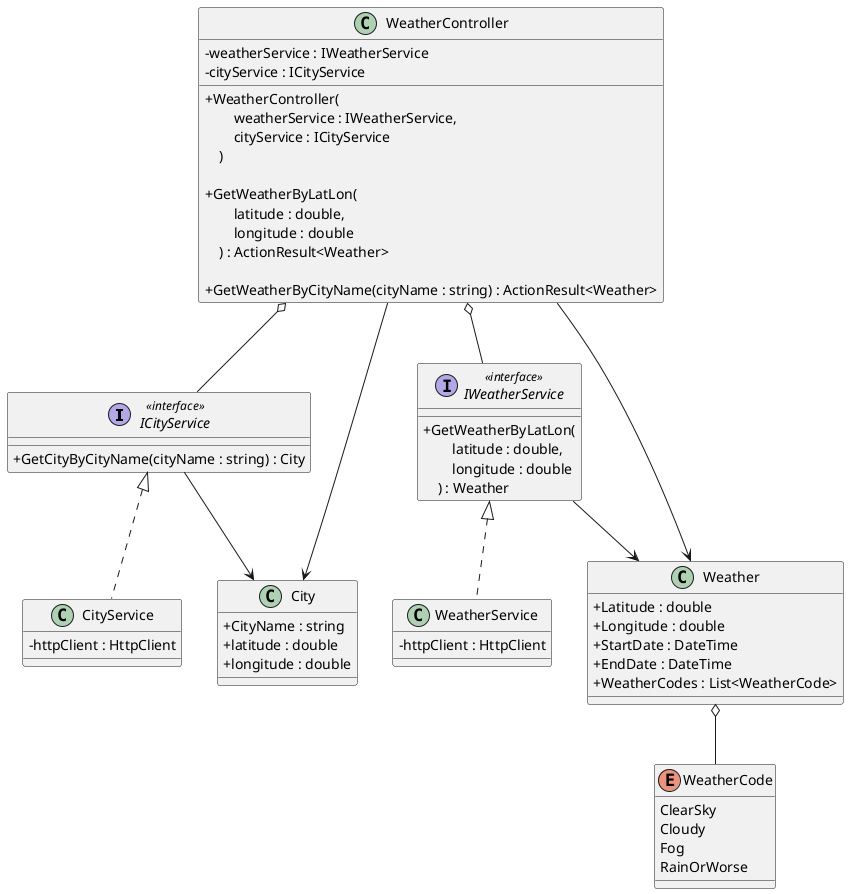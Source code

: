 @startuml "WeatherAPI"
skinparam ClassAttributeIconSize 0

interface ICityService <<interface>> {
    + GetCityByCityName(cityName : string) : City
}

class CityService {
    - httpClient : HttpClient
}

class City {
    + CityName : string
    + latitude : double
    + longitude : double
}

class WeatherController {
    - weatherService : IWeatherService
    - cityService : ICityService

    + WeatherController(\n\
        weatherService : IWeatherService,\n\
        cityService : ICityService\n\
    )

    + GetWeatherByLatLon(\n\
        latitude : double, \n\
        longitude : double\n\
    ) : ActionResult<Weather>

    + GetWeatherByCityName(cityName : string) : ActionResult<Weather>
}

interface IWeatherService <<interface>> {
    + GetWeatherByLatLon(\n\
        latitude : double, \n\
        longitude : double\n\
    ) : Weather
}

class WeatherService {
    - httpClient : HttpClient
}

class Weather {
    + Latitude : double
    + Longitude : double
    + StartDate : DateTime
    + EndDate : DateTime
    + WeatherCodes : List<WeatherCode>
}

Enum WeatherCode {
    ClearSky
    Cloudy
    Fog
    RainOrWorse
}

ICityService <|.. CityService
ICityService --> City
WeatherController --> City

WeatherController o-- IWeatherService
WeatherController o-- ICityService

IWeatherService <|.. WeatherService

WeatherController --> Weather
IWeatherService --> Weather

Weather o-- WeatherCode

@enduml